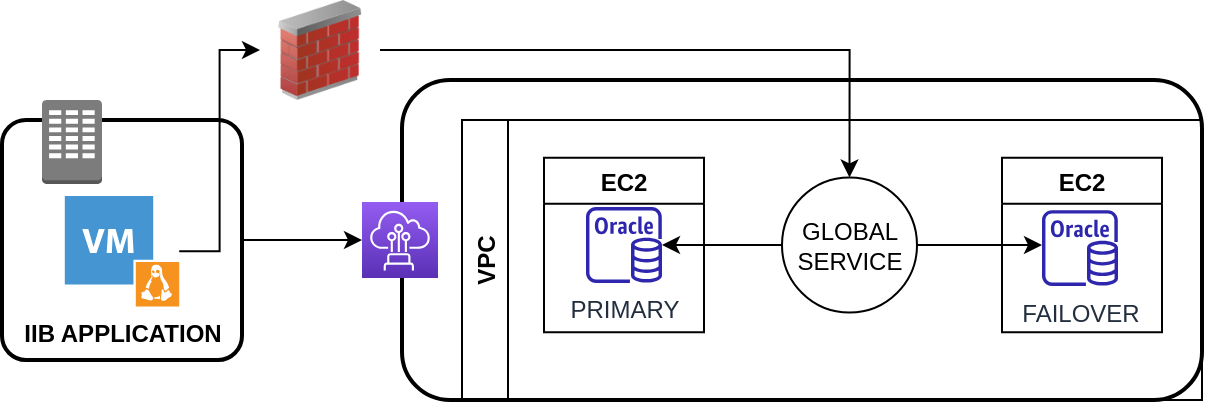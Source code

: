 <mxfile version="17.4.5" type="github">
  <diagram id="TDBffSFD_2IWMGAObNOl" name="Page-1">
    <mxGraphModel dx="2062" dy="724" grid="1" gridSize="10" guides="1" tooltips="1" connect="1" arrows="1" fold="1" page="1" pageScale="1" pageWidth="850" pageHeight="1100" math="0" shadow="0">
      <root>
        <mxCell id="0" />
        <mxCell id="1" parent="0" />
        <mxCell id="4D4q_7tFMRh7BeZwndc8-12" value="VPC" style="swimlane;horizontal=0;startSize=23;" vertex="1" parent="1">
          <mxGeometry x="310" y="240" width="370" height="140" as="geometry" />
        </mxCell>
        <mxCell id="4D4q_7tFMRh7BeZwndc8-13" value="EC2" style="swimlane;" vertex="1" parent="4D4q_7tFMRh7BeZwndc8-12">
          <mxGeometry x="270" y="18.82" width="80" height="87.35" as="geometry" />
        </mxCell>
        <mxCell id="4D4q_7tFMRh7BeZwndc8-14" value="FAILOVER" style="sketch=0;outlineConnect=0;fontColor=#232F3E;gradientColor=none;fillColor=#2E27AD;strokeColor=none;dashed=0;verticalLabelPosition=bottom;verticalAlign=top;align=center;html=1;fontSize=12;fontStyle=0;aspect=fixed;pointerEvents=1;shape=mxgraph.aws4.rds_oracle_instance;" vertex="1" parent="4D4q_7tFMRh7BeZwndc8-13">
          <mxGeometry x="20" y="26.2" width="38" height="38" as="geometry" />
        </mxCell>
        <mxCell id="4D4q_7tFMRh7BeZwndc8-18" style="edgeStyle=none;rounded=0;orthogonalLoop=1;jettySize=auto;html=1;exitX=0;exitY=0.5;exitDx=0;exitDy=0;" edge="1" parent="4D4q_7tFMRh7BeZwndc8-12" source="4D4q_7tFMRh7BeZwndc8-17" target="4D4q_7tFMRh7BeZwndc8-16">
          <mxGeometry relative="1" as="geometry" />
        </mxCell>
        <mxCell id="4D4q_7tFMRh7BeZwndc8-19" style="edgeStyle=none;rounded=0;orthogonalLoop=1;jettySize=auto;html=1;exitX=1;exitY=0.5;exitDx=0;exitDy=0;" edge="1" parent="4D4q_7tFMRh7BeZwndc8-12" source="4D4q_7tFMRh7BeZwndc8-17">
          <mxGeometry relative="1" as="geometry">
            <mxPoint x="290" y="62.5" as="targetPoint" />
          </mxGeometry>
        </mxCell>
        <mxCell id="4D4q_7tFMRh7BeZwndc8-17" value="&lt;div&gt;GLOBAL&lt;/div&gt;&lt;div&gt;SERVICE&lt;br&gt;&lt;/div&gt;" style="ellipse;whiteSpace=wrap;html=1;aspect=fixed;" vertex="1" parent="4D4q_7tFMRh7BeZwndc8-12">
          <mxGeometry x="160" y="28.75" width="67.5" height="67.5" as="geometry" />
        </mxCell>
        <mxCell id="4D4q_7tFMRh7BeZwndc8-15" value="EC2" style="swimlane;" vertex="1" parent="4D4q_7tFMRh7BeZwndc8-12">
          <mxGeometry x="41" y="18.82" width="80" height="87.35" as="geometry" />
        </mxCell>
        <mxCell id="4D4q_7tFMRh7BeZwndc8-16" value="PRIMARY" style="sketch=0;outlineConnect=0;fontColor=#232F3E;gradientColor=none;fillColor=#2E27AD;strokeColor=none;dashed=0;verticalLabelPosition=bottom;verticalAlign=top;align=center;html=1;fontSize=12;fontStyle=0;aspect=fixed;pointerEvents=1;shape=mxgraph.aws4.rds_oracle_instance;" vertex="1" parent="4D4q_7tFMRh7BeZwndc8-15">
          <mxGeometry x="21" y="24.67" width="38" height="38" as="geometry" />
        </mxCell>
        <mxCell id="4D4q_7tFMRh7BeZwndc8-32" value="" style="rounded=1;whiteSpace=wrap;html=1;strokeWidth=2;fillColor=none;" vertex="1" parent="4D4q_7tFMRh7BeZwndc8-12">
          <mxGeometry x="-30" y="-20" width="400" height="160" as="geometry" />
        </mxCell>
        <mxCell id="4D4q_7tFMRh7BeZwndc8-26" style="edgeStyle=none;rounded=0;orthogonalLoop=1;jettySize=auto;html=1;exitX=1;exitY=0.5;exitDx=0;exitDy=0;entryX=0;entryY=0.5;entryDx=0;entryDy=0;entryPerimeter=0;" edge="1" parent="1" source="4D4q_7tFMRh7BeZwndc8-2" target="4D4q_7tFMRh7BeZwndc8-10">
          <mxGeometry relative="1" as="geometry" />
        </mxCell>
        <mxCell id="4D4q_7tFMRh7BeZwndc8-2" value="" style="rounded=1;arcSize=10;dashed=0;fillColor=none;gradientColor=none;strokeWidth=2;" vertex="1" parent="1">
          <mxGeometry x="80" y="240" width="120" height="120" as="geometry" />
        </mxCell>
        <mxCell id="4D4q_7tFMRh7BeZwndc8-10" value="" style="sketch=0;points=[[0,0,0],[0.25,0,0],[0.5,0,0],[0.75,0,0],[1,0,0],[0,1,0],[0.25,1,0],[0.5,1,0],[0.75,1,0],[1,1,0],[0,0.25,0],[0,0.5,0],[0,0.75,0],[1,0.25,0],[1,0.5,0],[1,0.75,0]];outlineConnect=0;fontColor=#232F3E;gradientColor=#945DF2;gradientDirection=north;fillColor=#5A30B5;strokeColor=#ffffff;dashed=0;verticalLabelPosition=bottom;verticalAlign=top;align=center;html=1;fontSize=12;fontStyle=0;aspect=fixed;shape=mxgraph.aws4.resourceIcon;resIcon=mxgraph.aws4.direct_connect;" vertex="1" parent="1">
          <mxGeometry x="260" y="281" width="38" height="38" as="geometry" />
        </mxCell>
        <mxCell id="4D4q_7tFMRh7BeZwndc8-3" value="" style="dashed=0;html=1;shape=mxgraph.aws3.corporate_data_center;fillColor=#7D7C7C;gradientColor=none;dashed=0;" vertex="1" parent="1">
          <mxGeometry x="100" y="230" width="30" height="42" as="geometry" />
        </mxCell>
        <mxCell id="4D4q_7tFMRh7BeZwndc8-28" style="edgeStyle=orthogonalEdgeStyle;rounded=0;orthogonalLoop=1;jettySize=auto;html=1;entryX=0;entryY=0.5;entryDx=0;entryDy=0;" edge="1" parent="1" source="4D4q_7tFMRh7BeZwndc8-4" target="4D4q_7tFMRh7BeZwndc8-25">
          <mxGeometry relative="1" as="geometry" />
        </mxCell>
        <mxCell id="4D4q_7tFMRh7BeZwndc8-4" value="&lt;b&gt;IIB APPLICATION&lt;/b&gt;" style="shadow=0;dashed=0;html=1;strokeColor=none;fillColor=#4495D1;labelPosition=center;verticalLabelPosition=bottom;verticalAlign=top;align=center;outlineConnect=0;shape=mxgraph.veeam.vm_linux;" vertex="1" parent="1">
          <mxGeometry x="111.4" y="278" width="57.2" height="55.2" as="geometry" />
        </mxCell>
        <mxCell id="4D4q_7tFMRh7BeZwndc8-31" style="edgeStyle=orthogonalEdgeStyle;rounded=0;orthogonalLoop=1;jettySize=auto;html=1;entryX=0.5;entryY=0;entryDx=0;entryDy=0;" edge="1" parent="1" source="4D4q_7tFMRh7BeZwndc8-25" target="4D4q_7tFMRh7BeZwndc8-17">
          <mxGeometry relative="1" as="geometry" />
        </mxCell>
        <mxCell id="4D4q_7tFMRh7BeZwndc8-25" value="" style="image;html=1;image=img/lib/clip_art/networking/Firewall_02_128x128.png;fillColor=none;imageBackground=default;strokeWidth=2;" vertex="1" parent="1">
          <mxGeometry x="209" y="180" width="60" height="50" as="geometry" />
        </mxCell>
      </root>
    </mxGraphModel>
  </diagram>
</mxfile>
